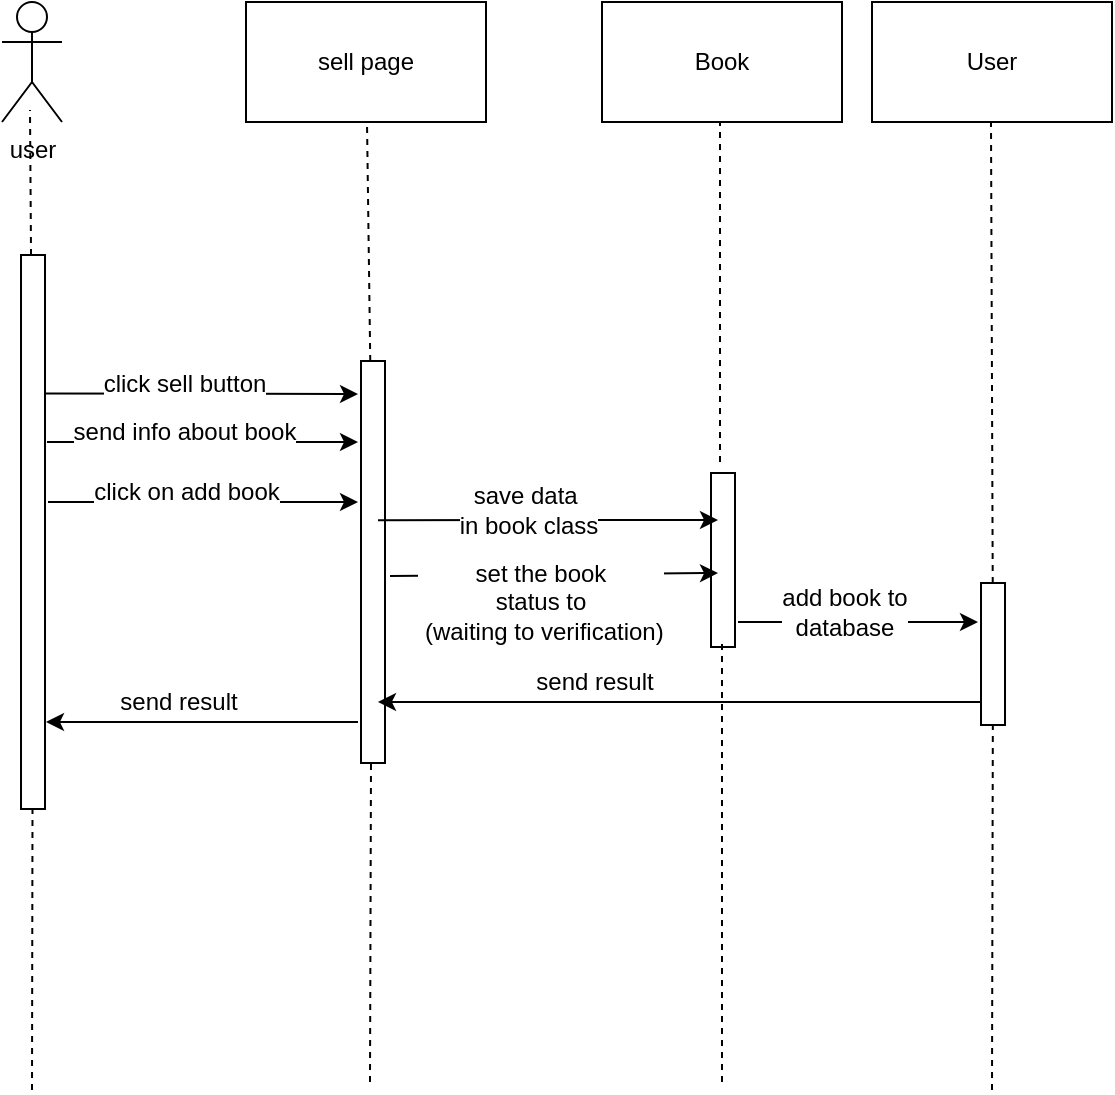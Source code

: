 <mxfile version="10.6.8" type="github"><diagram id="P_jgdUaZR1RVqcQm-a9g" name="Page-1"><mxGraphModel dx="800" dy="454" grid="1" gridSize="10" guides="1" tooltips="1" connect="1" arrows="1" fold="1" page="1" pageScale="1" pageWidth="850" pageHeight="1100" math="0" shadow="0"><root><mxCell id="0"/><mxCell id="1" parent="0"/><mxCell id="UM8ym-IgfjdPIe8oFEqV-3" value="user" style="shape=umlActor;verticalLabelPosition=bottom;labelBackgroundColor=#ffffff;verticalAlign=top;html=1;outlineConnect=0;" parent="1" vertex="1"><mxGeometry x="262" y="250" width="30" height="60" as="geometry"/></mxCell><mxCell id="UM8ym-IgfjdPIe8oFEqV-4" value="" style="endArrow=none;dashed=1;html=1;" parent="1" source="UM8ym-IgfjdPIe8oFEqV-19" edge="1"><mxGeometry width="50" height="50" relative="1" as="geometry"><mxPoint x="276" y="780" as="sourcePoint"/><mxPoint x="276" y="304" as="targetPoint"/></mxGeometry></mxCell><mxCell id="UM8ym-IgfjdPIe8oFEqV-6" value="User" style="rounded=0;whiteSpace=wrap;html=1;" parent="1" vertex="1"><mxGeometry x="697" y="250" width="120" height="60" as="geometry"/></mxCell><mxCell id="UM8ym-IgfjdPIe8oFEqV-9" value="" style="endArrow=none;dashed=1;html=1;" parent="1" edge="1" source="yu1rxyuQvU_Fqf-YmgFd-14"><mxGeometry width="50" height="50" relative="1" as="geometry"><mxPoint x="757" y="794" as="sourcePoint"/><mxPoint x="756.5" y="310" as="targetPoint"/></mxGeometry></mxCell><mxCell id="UM8ym-IgfjdPIe8oFEqV-10" value="" style="endArrow=none;dashed=1;html=1;" parent="1" source="UM8ym-IgfjdPIe8oFEqV-23" edge="1"><mxGeometry width="50" height="50" relative="1" as="geometry"><mxPoint x="444" y="780" as="sourcePoint"/><mxPoint x="444.5" y="310" as="targetPoint"/></mxGeometry></mxCell><mxCell id="UM8ym-IgfjdPIe8oFEqV-11" value="" style="endArrow=classic;html=1;exitX=0.75;exitY=1;exitDx=0;exitDy=0;" parent="1" edge="1" source="UM8ym-IgfjdPIe8oFEqV-19"><mxGeometry width="50" height="50" relative="1" as="geometry"><mxPoint x="277" y="444" as="sourcePoint"/><mxPoint x="440" y="446" as="targetPoint"/></mxGeometry></mxCell><mxCell id="UM8ym-IgfjdPIe8oFEqV-12" value="click sell button&lt;br&gt;" style="text;html=1;resizable=0;points=[];align=center;verticalAlign=middle;labelBackgroundColor=#ffffff;" parent="UM8ym-IgfjdPIe8oFEqV-11" vertex="1" connectable="0"><mxGeometry x="-0.118" y="5" relative="1" as="geometry"><mxPoint as="offset"/></mxGeometry></mxCell><mxCell id="UM8ym-IgfjdPIe8oFEqV-19" value="" style="rounded=0;whiteSpace=wrap;html=1;rotation=-90;" parent="1" vertex="1"><mxGeometry x="139" y="509" width="277" height="12" as="geometry"/></mxCell><mxCell id="UM8ym-IgfjdPIe8oFEqV-20" value="" style="endArrow=none;dashed=1;html=1;" parent="1" target="UM8ym-IgfjdPIe8oFEqV-19" edge="1"><mxGeometry width="50" height="50" relative="1" as="geometry"><mxPoint x="277" y="794" as="sourcePoint"/><mxPoint x="276" y="304" as="targetPoint"/></mxGeometry></mxCell><mxCell id="UM8ym-IgfjdPIe8oFEqV-23" value="" style="rounded=0;whiteSpace=wrap;html=1;rotation=-90;" parent="1" vertex="1"><mxGeometry x="347" y="524" width="201" height="12" as="geometry"/></mxCell><mxCell id="thiteDryas06LAbmuQ3Z-4" value="sell page" style="rounded=0;whiteSpace=wrap;html=1;" parent="1" vertex="1"><mxGeometry x="384" y="250" width="120" height="60" as="geometry"/></mxCell><mxCell id="yu1rxyuQvU_Fqf-YmgFd-1" value="" style="endArrow=classic;html=1;exitX=0.75;exitY=1;exitDx=0;exitDy=0;" edge="1" parent="1"><mxGeometry width="50" height="50" relative="1" as="geometry"><mxPoint x="284.5" y="470" as="sourcePoint"/><mxPoint x="440" y="470" as="targetPoint"/></mxGeometry></mxCell><mxCell id="yu1rxyuQvU_Fqf-YmgFd-2" value="send info about book&lt;br&gt;" style="text;html=1;resizable=0;points=[];align=center;verticalAlign=middle;labelBackgroundColor=#ffffff;" vertex="1" connectable="0" parent="yu1rxyuQvU_Fqf-YmgFd-1"><mxGeometry x="-0.118" y="5" relative="1" as="geometry"><mxPoint as="offset"/></mxGeometry></mxCell><mxCell id="yu1rxyuQvU_Fqf-YmgFd-3" value="Book" style="rounded=0;whiteSpace=wrap;html=1;" vertex="1" parent="1"><mxGeometry x="562" y="250" width="120" height="60" as="geometry"/></mxCell><mxCell id="yu1rxyuQvU_Fqf-YmgFd-4" value="" style="endArrow=none;dashed=1;html=1;" edge="1" parent="1"><mxGeometry width="50" height="50" relative="1" as="geometry"><mxPoint x="621" y="480" as="sourcePoint"/><mxPoint x="621.0" y="310" as="targetPoint"/></mxGeometry></mxCell><mxCell id="yu1rxyuQvU_Fqf-YmgFd-5" value="" style="rounded=0;whiteSpace=wrap;html=1;rotation=-90;" vertex="1" parent="1"><mxGeometry x="579" y="523" width="87" height="12" as="geometry"/></mxCell><mxCell id="yu1rxyuQvU_Fqf-YmgFd-6" value="" style="endArrow=classic;html=1;exitX=0.75;exitY=1;exitDx=0;exitDy=0;" edge="1" parent="1"><mxGeometry width="50" height="50" relative="1" as="geometry"><mxPoint x="285" y="500" as="sourcePoint"/><mxPoint x="440" y="500" as="targetPoint"/></mxGeometry></mxCell><mxCell id="yu1rxyuQvU_Fqf-YmgFd-7" value="click on add book" style="text;html=1;resizable=0;points=[];align=center;verticalAlign=middle;labelBackgroundColor=#ffffff;" vertex="1" connectable="0" parent="yu1rxyuQvU_Fqf-YmgFd-6"><mxGeometry x="-0.118" y="5" relative="1" as="geometry"><mxPoint as="offset"/></mxGeometry></mxCell><mxCell id="yu1rxyuQvU_Fqf-YmgFd-8" value="" style="endArrow=classic;html=1;exitX=0.604;exitY=0.708;exitDx=0;exitDy=0;exitPerimeter=0;" edge="1" parent="1" source="UM8ym-IgfjdPIe8oFEqV-23"><mxGeometry width="50" height="50" relative="1" as="geometry"><mxPoint x="500" y="509" as="sourcePoint"/><mxPoint x="620" y="509" as="targetPoint"/></mxGeometry></mxCell><mxCell id="yu1rxyuQvU_Fqf-YmgFd-9" value="save data&amp;nbsp;&lt;br&gt;in book class&lt;br&gt;" style="text;html=1;resizable=0;points=[];align=center;verticalAlign=middle;labelBackgroundColor=#ffffff;" vertex="1" connectable="0" parent="yu1rxyuQvU_Fqf-YmgFd-8"><mxGeometry x="-0.118" y="5" relative="1" as="geometry"><mxPoint as="offset"/></mxGeometry></mxCell><mxCell id="yu1rxyuQvU_Fqf-YmgFd-10" value="" style="endArrow=classic;html=1;exitX=0.465;exitY=1.208;exitDx=0;exitDy=0;exitPerimeter=0;" edge="1" parent="1" source="UM8ym-IgfjdPIe8oFEqV-23"><mxGeometry width="50" height="50" relative="1" as="geometry"><mxPoint x="500" y="535.5" as="sourcePoint"/><mxPoint x="620" y="535.5" as="targetPoint"/></mxGeometry></mxCell><mxCell id="yu1rxyuQvU_Fqf-YmgFd-11" value="set the book&lt;br&gt;status to&lt;br&gt;&amp;nbsp;(waiting to verification)&lt;br&gt;" style="text;html=1;resizable=0;points=[];align=center;verticalAlign=middle;labelBackgroundColor=#ffffff;" vertex="1" connectable="0" parent="yu1rxyuQvU_Fqf-YmgFd-10"><mxGeometry x="-0.118" y="5" relative="1" as="geometry"><mxPoint x="2" y="18.5" as="offset"/></mxGeometry></mxCell><mxCell id="yu1rxyuQvU_Fqf-YmgFd-12" value="" style="endArrow=classic;html=1;exitX=0.75;exitY=1;exitDx=0;exitDy=0;" edge="1" parent="1"><mxGeometry width="50" height="50" relative="1" as="geometry"><mxPoint x="630" y="560" as="sourcePoint"/><mxPoint x="750" y="560" as="targetPoint"/></mxGeometry></mxCell><mxCell id="yu1rxyuQvU_Fqf-YmgFd-13" value="add book to&lt;br&gt;database&lt;br&gt;" style="text;html=1;resizable=0;points=[];align=center;verticalAlign=middle;labelBackgroundColor=#ffffff;" vertex="1" connectable="0" parent="yu1rxyuQvU_Fqf-YmgFd-12"><mxGeometry x="-0.118" y="5" relative="1" as="geometry"><mxPoint as="offset"/></mxGeometry></mxCell><mxCell id="yu1rxyuQvU_Fqf-YmgFd-14" value="" style="rounded=0;whiteSpace=wrap;html=1;rotation=-90;" vertex="1" parent="1"><mxGeometry x="722" y="570" width="71" height="12" as="geometry"/></mxCell><mxCell id="yu1rxyuQvU_Fqf-YmgFd-15" value="" style="endArrow=none;dashed=1;html=1;" edge="1" parent="1" target="yu1rxyuQvU_Fqf-YmgFd-14"><mxGeometry width="50" height="50" relative="1" as="geometry"><mxPoint x="757" y="794" as="sourcePoint"/><mxPoint x="756.5" y="310" as="targetPoint"/></mxGeometry></mxCell><mxCell id="yu1rxyuQvU_Fqf-YmgFd-16" value="" style="endArrow=classic;html=1;entryX=0.152;entryY=0.708;entryDx=0;entryDy=0;entryPerimeter=0;" edge="1" parent="1" target="UM8ym-IgfjdPIe8oFEqV-23"><mxGeometry width="50" height="50" relative="1" as="geometry"><mxPoint x="752.0" y="600" as="sourcePoint"/><mxPoint x="500" y="600" as="targetPoint"/></mxGeometry></mxCell><mxCell id="yu1rxyuQvU_Fqf-YmgFd-17" value="send result" style="text;html=1;resizable=0;points=[];align=center;verticalAlign=middle;labelBackgroundColor=#ffffff;" vertex="1" connectable="0" parent="yu1rxyuQvU_Fqf-YmgFd-16"><mxGeometry x="-0.118" y="5" relative="1" as="geometry"><mxPoint x="-61" y="-15" as="offset"/></mxGeometry></mxCell><mxCell id="yu1rxyuQvU_Fqf-YmgFd-18" value="" style="endArrow=classic;html=1;" edge="1" parent="1"><mxGeometry width="50" height="50" relative="1" as="geometry"><mxPoint x="440" y="610" as="sourcePoint"/><mxPoint x="284" y="610" as="targetPoint"/></mxGeometry></mxCell><mxCell id="yu1rxyuQvU_Fqf-YmgFd-19" value="send result" style="text;html=1;resizable=0;points=[];align=center;verticalAlign=middle;labelBackgroundColor=#ffffff;" vertex="1" connectable="0" parent="yu1rxyuQvU_Fqf-YmgFd-18"><mxGeometry x="-0.118" y="5" relative="1" as="geometry"><mxPoint x="-21" y="-15" as="offset"/></mxGeometry></mxCell><mxCell id="yu1rxyuQvU_Fqf-YmgFd-20" value="" style="endArrow=none;dashed=1;html=1;" edge="1" parent="1"><mxGeometry width="50" height="50" relative="1" as="geometry"><mxPoint x="622" y="790" as="sourcePoint"/><mxPoint x="622.0" y="570" as="targetPoint"/></mxGeometry></mxCell><mxCell id="yu1rxyuQvU_Fqf-YmgFd-21" value="" style="endArrow=none;dashed=1;html=1;" edge="1" parent="1"><mxGeometry width="50" height="50" relative="1" as="geometry"><mxPoint x="446" y="790" as="sourcePoint"/><mxPoint x="446.5" y="630" as="targetPoint"/></mxGeometry></mxCell></root></mxGraphModel></diagram></mxfile>
